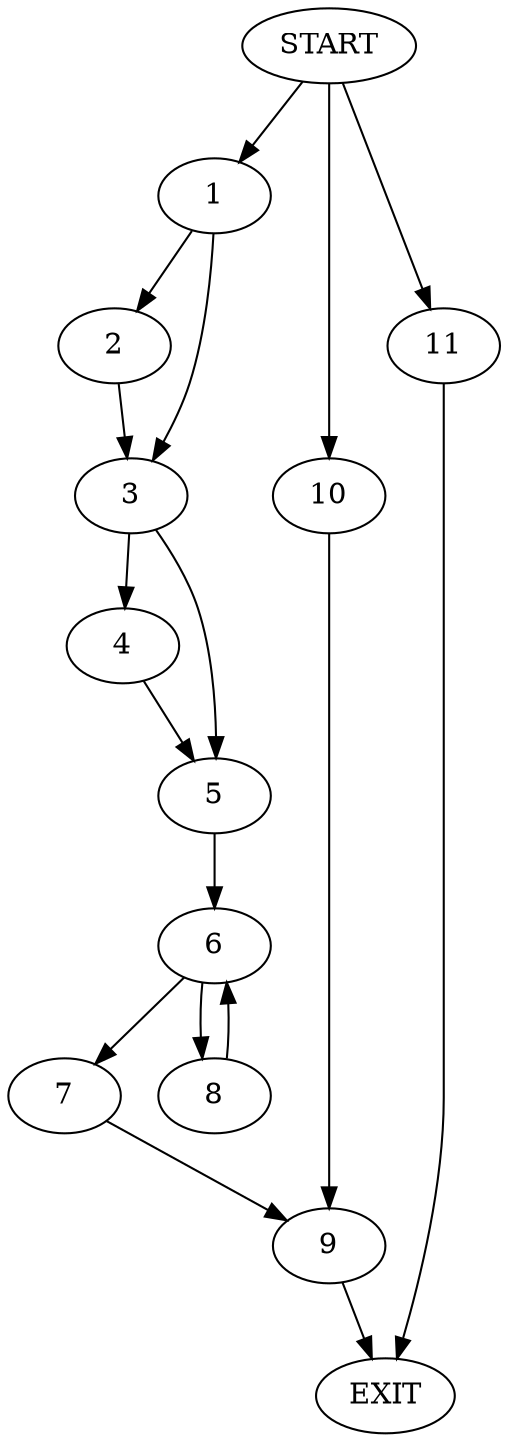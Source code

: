 digraph {
0 [label="START"]
12 [label="EXIT"]
0 -> 1
1 -> 2
1 -> 3
2 -> 3
3 -> 4
3 -> 5
5 -> 6
4 -> 5
6 -> 7
6 -> 8
7 -> 9
8 -> 6
9 -> 12
0 -> 10
10 -> 9
0 -> 11
11 -> 12
}

